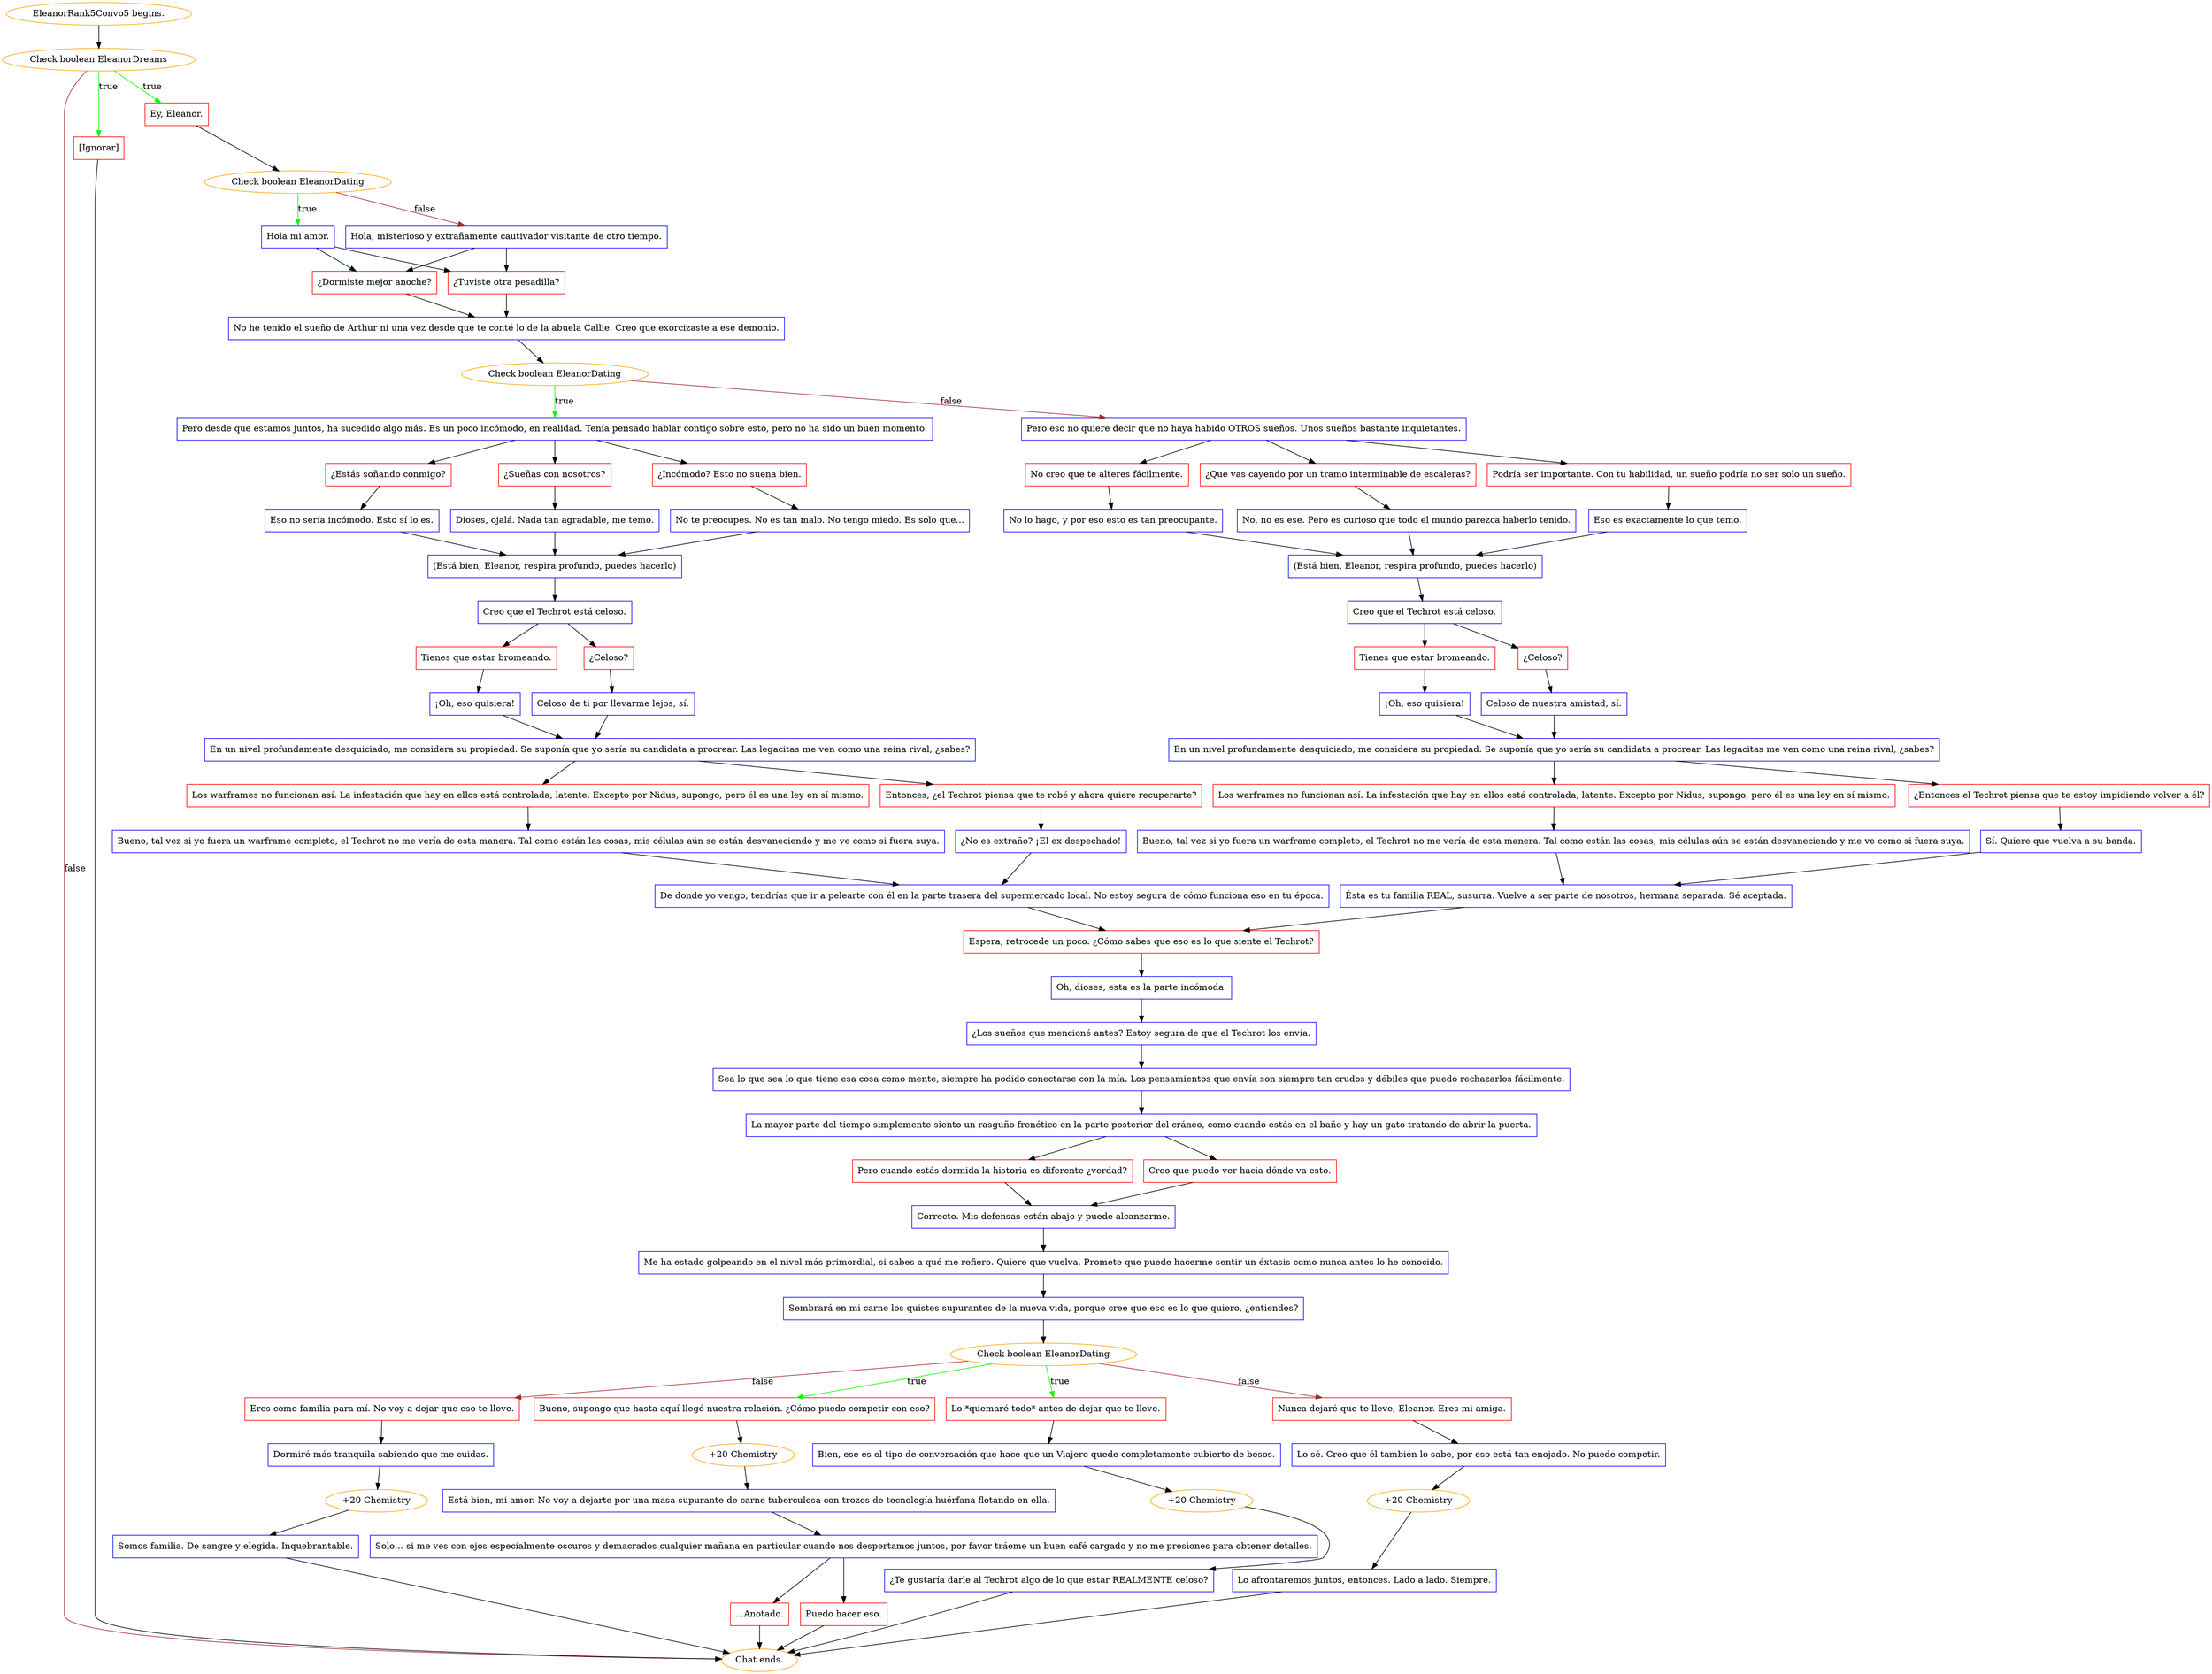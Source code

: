 digraph {
	"EleanorRank5Convo5 begins." [color=orange];
		"EleanorRank5Convo5 begins." -> j2010599810;
	j2010599810 [label="Check boolean EleanorDreams",color=orange];
		j2010599810 -> j118482081 [label=true,color=green];
		j2010599810 -> j1678137900 [label=true,color=green];
		j2010599810 -> "Chat ends." [label=false,color=brown];
	j118482081 [label="Ey, Eleanor.",shape=box,color=red];
		j118482081 -> j1518854856;
	j1678137900 [label="[Ignorar]",shape=box,color=red];
		j1678137900 -> "Chat ends.";
	"Chat ends." [color=orange];
	j1518854856 [label="Check boolean EleanorDating",color=orange];
		j1518854856 -> j3975469440 [label=true,color=green];
		j1518854856 -> j3279933735 [label=false,color=brown];
	j3975469440 [label="Hola mi amor.",shape=box,color=blue];
		j3975469440 -> j3425767913;
		j3975469440 -> j4109865465;
	j3279933735 [label="Hola, misterioso y extrañamente cautivador visitante de otro tiempo.",shape=box,color=blue];
		j3279933735 -> j3425767913;
		j3279933735 -> j4109865465;
	j3425767913 [label="¿Dormiste mejor anoche?",shape=box,color=red];
		j3425767913 -> j3001280615;
	j4109865465 [label="¿Tuviste otra pesadilla?",shape=box,color=red];
		j4109865465 -> j3001280615;
	j3001280615 [label="No he tenido el sueño de Arthur ni una vez desde que te conté lo de la abuela Callie. Creo que exorcizaste a ese demonio.",shape=box,color=blue];
		j3001280615 -> j3019953371;
	j3019953371 [label="Check boolean EleanorDating",color=orange];
		j3019953371 -> j1147135962 [label=true,color=green];
		j3019953371 -> j712027830 [label=false,color=brown];
	j1147135962 [label="Pero desde que estamos juntos, ha sucedido algo más. Es un poco incómodo, en realidad. Tenía pensado hablar contigo sobre esto, pero no ha sido un buen momento.",shape=box,color=blue];
		j1147135962 -> j3164249196;
		j1147135962 -> j4188203166;
		j1147135962 -> j370548433;
	j712027830 [label="Pero eso no quiere decir que no haya habido OTROS sueños. Unos sueños bastante inquietantes.",shape=box,color=blue];
		j712027830 -> j2195099414;
		j712027830 -> j2605547374;
		j712027830 -> j3839742827;
	j3164249196 [label="¿Estás soñando conmigo?",shape=box,color=red];
		j3164249196 -> j798117709;
	j4188203166 [label="¿Sueñas con nosotros?",shape=box,color=red];
		j4188203166 -> j1015676848;
	j370548433 [label="¿Incómodo? Esto no suena bien.",shape=box,color=red];
		j370548433 -> j1820055895;
	j2195099414 [label="No creo que te alteres fácilmente.",shape=box,color=red];
		j2195099414 -> j2179363370;
	j2605547374 [label="¿Que vas cayendo por un tramo interminable de escaleras?",shape=box,color=red];
		j2605547374 -> j4097875478;
	j3839742827 [label="Podría ser importante. Con tu habilidad, un sueño podría no ser solo un sueño.",shape=box,color=red];
		j3839742827 -> j3056087287;
	j798117709 [label="Eso no sería incómodo. Esto sí lo es.",shape=box,color=blue];
		j798117709 -> j750151916;
	j1015676848 [label="Dioses, ojalá. Nada tan agradable, me temo.",shape=box,color=blue];
		j1015676848 -> j750151916;
	j1820055895 [label="No te preocupes. No es tan malo. No tengo miedo. Es solo que...",shape=box,color=blue];
		j1820055895 -> j750151916;
	j2179363370 [label="No lo hago, y por eso esto es tan preocupante.",shape=box,color=blue];
		j2179363370 -> j435242182;
	j4097875478 [label="No, no es ese. Pero es curioso que todo el mundo parezca haberlo tenido.",shape=box,color=blue];
		j4097875478 -> j435242182;
	j3056087287 [label="Eso es exactamente lo que temo.",shape=box,color=blue];
		j3056087287 -> j435242182;
	j750151916 [label="(Está bien, Eleanor, respira profundo, puedes hacerlo)",shape=box,color=blue];
		j750151916 -> j3783495007;
	j435242182 [label="(Está bien, Eleanor, respira profundo, puedes hacerlo)",shape=box,color=blue];
		j435242182 -> j447550766;
	j3783495007 [label="Creo que el Techrot está celoso.",shape=box,color=blue];
		j3783495007 -> j2223883644;
		j3783495007 -> j3994972587;
	j447550766 [label="Creo que el Techrot está celoso.",shape=box,color=blue];
		j447550766 -> j805936245;
		j447550766 -> j671979341;
	j2223883644 [label="Tienes que estar bromeando.",shape=box,color=red];
		j2223883644 -> j2385421170;
	j3994972587 [label="¿Celoso?",shape=box,color=red];
		j3994972587 -> j2186382418;
	j805936245 [label="Tienes que estar bromeando.",shape=box,color=red];
		j805936245 -> j2139751977;
	j671979341 [label="¿Celoso?",shape=box,color=red];
		j671979341 -> j820161082;
	j2385421170 [label="¡Oh, eso quisiera!",shape=box,color=blue];
		j2385421170 -> j1089849177;
	j2186382418 [label="Celoso de ti por llevarme lejos, sí.",shape=box,color=blue];
		j2186382418 -> j1089849177;
	j2139751977 [label="¡Oh, eso quisiera!",shape=box,color=blue];
		j2139751977 -> j3018746425;
	j820161082 [label="Celoso de nuestra amistad, sí.",shape=box,color=blue];
		j820161082 -> j3018746425;
	j1089849177 [label="En un nivel profundamente desquiciado, me considera su propiedad. Se suponía que yo sería su candidata a procrear. Las legacitas me ven como una reina rival, ¿sabes?",shape=box,color=blue];
		j1089849177 -> j1624102399;
		j1089849177 -> j2685402858;
	j3018746425 [label="En un nivel profundamente desquiciado, me considera su propiedad. Se suponía que yo sería su candidata a procrear. Las legacitas me ven como una reina rival, ¿sabes?",shape=box,color=blue];
		j3018746425 -> j2159736058;
		j3018746425 -> j2822047723;
	j1624102399 [label="Los warframes no funcionan así. La infestación que hay en ellos está controlada, latente. Excepto por Nidus, supongo, pero él es una ley en sí mismo.",shape=box,color=red];
		j1624102399 -> j4150938352;
	j2685402858 [label="Entonces, ¿el Techrot piensa que te robé y ahora quiere recuperarte?",shape=box,color=red];
		j2685402858 -> j2972547116;
	j2159736058 [label="Los warframes no funcionan así. La infestación que hay en ellos está controlada, latente. Excepto por Nidus, supongo, pero él es una ley en sí mismo.",shape=box,color=red];
		j2159736058 -> j2107150082;
	j2822047723 [label="¿Entonces el Techrot piensa que te estoy impidiendo volver a él?",shape=box,color=red];
		j2822047723 -> j1625071798;
	j4150938352 [label="Bueno, tal vez si yo fuera un warframe completo, el Techrot no me vería de esta manera. Tal como están las cosas, mis células aún se están desvaneciendo y me ve como si fuera suya.",shape=box,color=blue];
		j4150938352 -> j1656516500;
	j2972547116 [label="¿No es extraño? ¡El ex despechado!",shape=box,color=blue];
		j2972547116 -> j1656516500;
	j2107150082 [label="Bueno, tal vez si yo fuera un warframe completo, el Techrot no me vería de esta manera. Tal como están las cosas, mis células aún se están desvaneciendo y me ve como si fuera suya.",shape=box,color=blue];
		j2107150082 -> j360686835;
	j1625071798 [label="Sí. Quiere que vuelva a su banda.",shape=box,color=blue];
		j1625071798 -> j360686835;
	j1656516500 [label="De donde yo vengo, tendrías que ir a pelearte con él en la parte trasera del supermercado local. No estoy segura de cómo funciona eso en tu época.",shape=box,color=blue];
		j1656516500 -> j882201627;
	j360686835 [label="Ésta es tu familia REAL, susurra. Vuelve a ser parte de nosotros, hermana separada. Sé aceptada.",shape=box,color=blue];
		j360686835 -> j882201627;
	j882201627 [label="Espera, retrocede un poco. ¿Cómo sabes que eso es lo que siente el Techrot?",shape=box,color=red];
		j882201627 -> j4077428258;
	j4077428258 [label="Oh, dioses, esta es la parte incómoda.",shape=box,color=blue];
		j4077428258 -> j1791305596;
	j1791305596 [label="¿Los sueños que mencioné antes? Estoy segura de que el Techrot los envía.",shape=box,color=blue];
		j1791305596 -> j1787393563;
	j1787393563 [label="Sea lo que sea lo que tiene esa cosa como mente, siempre ha podido conectarse con la mía. Los pensamientos que envía son siempre tan crudos y débiles que puedo rechazarlos fácilmente.",shape=box,color=blue];
		j1787393563 -> j3892684729;
	j3892684729 [label="La mayor parte del tiempo simplemente siento un rasguño frenético en la parte posterior del cráneo, como cuando estás en el baño y hay un gato tratando de abrir la puerta.",shape=box,color=blue];
		j3892684729 -> j4147935964;
		j3892684729 -> j2846053420;
	j4147935964 [label="Pero cuando estás dormida la historia es diferente ¿verdad?",shape=box,color=red];
		j4147935964 -> j2144187448;
	j2846053420 [label="Creo que puedo ver hacia dónde va esto.",shape=box,color=red];
		j2846053420 -> j2144187448;
	j2144187448 [label="Correcto. Mis defensas están abajo y puede alcanzarme.",shape=box,color=blue];
		j2144187448 -> j3702339535;
	j3702339535 [label="Me ha estado golpeando en el nivel más primordial, si sabes a qué me refiero. Quiere que vuelva. Promete que puede hacerme sentir un éxtasis como nunca antes lo he conocido.",shape=box,color=blue];
		j3702339535 -> j2644671577;
	j2644671577 [label="Sembrará en mi carne los quistes supurantes de la nueva vida, porque cree que eso es lo que quiero, ¿entiendes?",shape=box,color=blue];
		j2644671577 -> j3322718474;
	j3322718474 [label="Check boolean EleanorDating",color=orange];
		j3322718474 -> j960673985 [label=true,color=green];
		j3322718474 -> j2156344124 [label=true,color=green];
		j3322718474 -> j3262703821 [label=false,color=brown];
		j3322718474 -> j3601093799 [label=false,color=brown];
	j960673985 [label="Bueno, supongo que hasta aquí llegó nuestra relación. ¿Cómo puedo competir con eso?",shape=box,color=red];
		j960673985 -> j2302706207;
	j2156344124 [label="Lo *quemaré todo* antes de dejar que te lleve.",shape=box,color=red];
		j2156344124 -> j2823557347;
	j3262703821 [label="Nunca dejaré que te lleve, Eleanor. Eres mi amiga.",shape=box,color=red];
		j3262703821 -> j157650555;
	j3601093799 [label="Eres como familia para mí. No voy a dejar que eso te lleve.",shape=box,color=red];
		j3601093799 -> j2144051892;
	j2302706207 [label="+20 Chemistry",color=orange];
		j2302706207 -> j1815541564;
	j2823557347 [label="Bien, ese es el tipo de conversación que hace que un Viajero quede completamente cubierto de besos.",shape=box,color=blue];
		j2823557347 -> j1104892391;
	j157650555 [label="Lo sé. Creo que él también lo sabe, por eso está tan enojado. No puede competir.",shape=box,color=blue];
		j157650555 -> j1887876173;
	j2144051892 [label="Dormiré más tranquila sabiendo que me cuidas.",shape=box,color=blue];
		j2144051892 -> j2611501090;
	j1815541564 [label="Está bien, mi amor. No voy a dejarte por una masa supurante de carne tuberculosa con trozos de tecnología huérfana flotando en ella.",shape=box,color=blue];
		j1815541564 -> j3532702042;
	j1104892391 [label="+20 Chemistry",color=orange];
		j1104892391 -> j822180030;
	j1887876173 [label="+20 Chemistry",color=orange];
		j1887876173 -> j4149753411;
	j2611501090 [label="+20 Chemistry",color=orange];
		j2611501090 -> j3766978494;
	j3532702042 [label="Solo… si me ves con ojos especialmente oscuros y demacrados cualquier mañana en particular cuando nos despertamos juntos, por favor tráeme un buen café cargado y no me presiones para obtener detalles.",shape=box,color=blue];
		j3532702042 -> j511210565;
		j3532702042 -> j3398589127;
	j822180030 [label="¿Te gustaría darle al Techrot algo de lo que estar REALMENTE celoso?",shape=box,color=blue];
		j822180030 -> "Chat ends.";
	j4149753411 [label="Lo afrontaremos juntos, entonces. Lado a lado. Siempre.",shape=box,color=blue];
		j4149753411 -> "Chat ends.";
	j3766978494 [label="Somos familia. De sangre y elegida. Inquebrantable.",shape=box,color=blue];
		j3766978494 -> "Chat ends.";
	j511210565 [label="Puedo hacer eso.",shape=box,color=red];
		j511210565 -> "Chat ends.";
	j3398589127 [label="...Anotado.",shape=box,color=red];
		j3398589127 -> "Chat ends.";
}